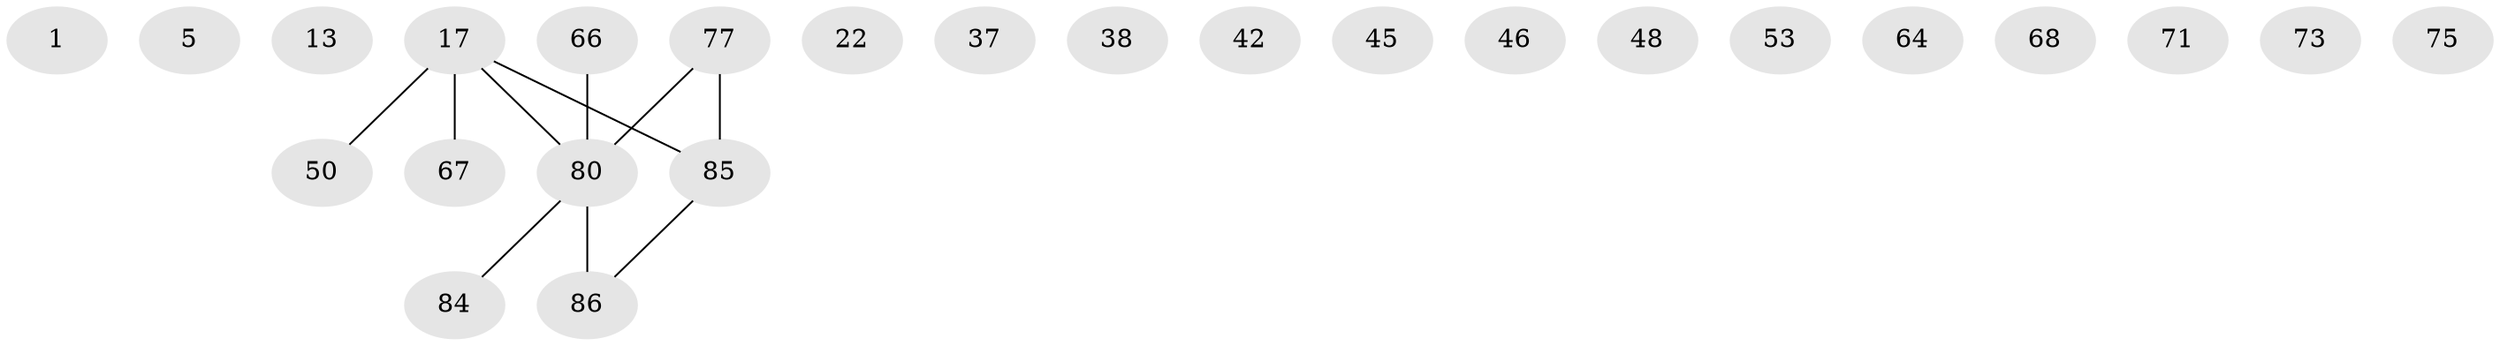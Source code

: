// original degree distribution, {0: 0.12790697674418605, 3: 0.16279069767441862, 1: 0.37209302325581395, 2: 0.22093023255813954, 5: 0.023255813953488372, 4: 0.09302325581395349}
// Generated by graph-tools (version 1.1) at 2025/42/03/04/25 21:42:52]
// undirected, 25 vertices, 10 edges
graph export_dot {
graph [start="1"]
  node [color=gray90,style=filled];
  1;
  5;
  13;
  17 [super="+7"];
  22;
  37;
  38;
  42 [super="+9"];
  45 [super="+10"];
  46 [super="+30"];
  48 [super="+28"];
  50;
  53;
  64;
  66 [super="+40"];
  67;
  68;
  71;
  73 [super="+65"];
  75;
  77 [super="+69"];
  80 [super="+15+21+23+31+70+61+62"];
  84 [super="+16+49"];
  85 [super="+74+82+57+81"];
  86 [super="+78+83+76+79"];
  17 -- 50;
  17 -- 67;
  17 -- 80 [weight=3];
  17 -- 85 [weight=2];
  66 -- 80;
  77 -- 80;
  77 -- 85 [weight=2];
  80 -- 86 [weight=3];
  80 -- 84;
  85 -- 86;
}
